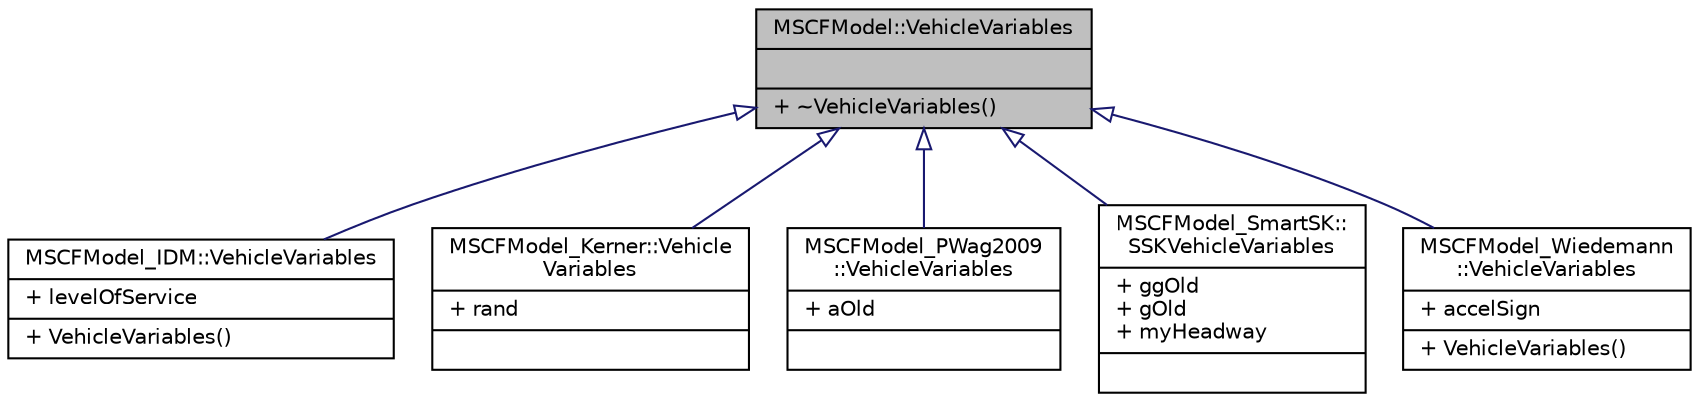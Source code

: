 digraph "MSCFModel::VehicleVariables"
{
  edge [fontname="Helvetica",fontsize="10",labelfontname="Helvetica",labelfontsize="10"];
  node [fontname="Helvetica",fontsize="10",shape=record];
  Node0 [label="{MSCFModel::VehicleVariables\n||+ ~VehicleVariables()\l}",height=0.2,width=0.4,color="black", fillcolor="grey75", style="filled", fontcolor="black"];
  Node0 -> Node1 [dir="back",color="midnightblue",fontsize="10",style="solid",arrowtail="onormal",fontname="Helvetica"];
  Node1 [label="{MSCFModel_IDM::VehicleVariables\n|+ levelOfService\l|+ VehicleVariables()\l}",height=0.2,width=0.4,color="black", fillcolor="white", style="filled",URL="$d6/d1e/class_m_s_c_f_model___i_d_m_1_1_vehicle_variables.html"];
  Node0 -> Node2 [dir="back",color="midnightblue",fontsize="10",style="solid",arrowtail="onormal",fontname="Helvetica"];
  Node2 [label="{MSCFModel_Kerner::Vehicle\lVariables\n|+ rand\l|}",height=0.2,width=0.4,color="black", fillcolor="white", style="filled",URL="$d5/d69/class_m_s_c_f_model___kerner_1_1_vehicle_variables.html"];
  Node0 -> Node3 [dir="back",color="midnightblue",fontsize="10",style="solid",arrowtail="onormal",fontname="Helvetica"];
  Node3 [label="{MSCFModel_PWag2009\l::VehicleVariables\n|+ aOld\l|}",height=0.2,width=0.4,color="black", fillcolor="white", style="filled",URL="$dc/d64/class_m_s_c_f_model___p_wag2009_1_1_vehicle_variables.html"];
  Node0 -> Node4 [dir="back",color="midnightblue",fontsize="10",style="solid",arrowtail="onormal",fontname="Helvetica"];
  Node4 [label="{MSCFModel_SmartSK::\lSSKVehicleVariables\n|+ ggOld\l+ gOld\l+ myHeadway\l|}",height=0.2,width=0.4,color="black", fillcolor="white", style="filled",URL="$d6/dd6/class_m_s_c_f_model___smart_s_k_1_1_s_s_k_vehicle_variables.html"];
  Node0 -> Node5 [dir="back",color="midnightblue",fontsize="10",style="solid",arrowtail="onormal",fontname="Helvetica"];
  Node5 [label="{MSCFModel_Wiedemann\l::VehicleVariables\n|+ accelSign\l|+ VehicleVariables()\l}",height=0.2,width=0.4,color="black", fillcolor="white", style="filled",URL="$d1/dd6/class_m_s_c_f_model___wiedemann_1_1_vehicle_variables.html"];
}

